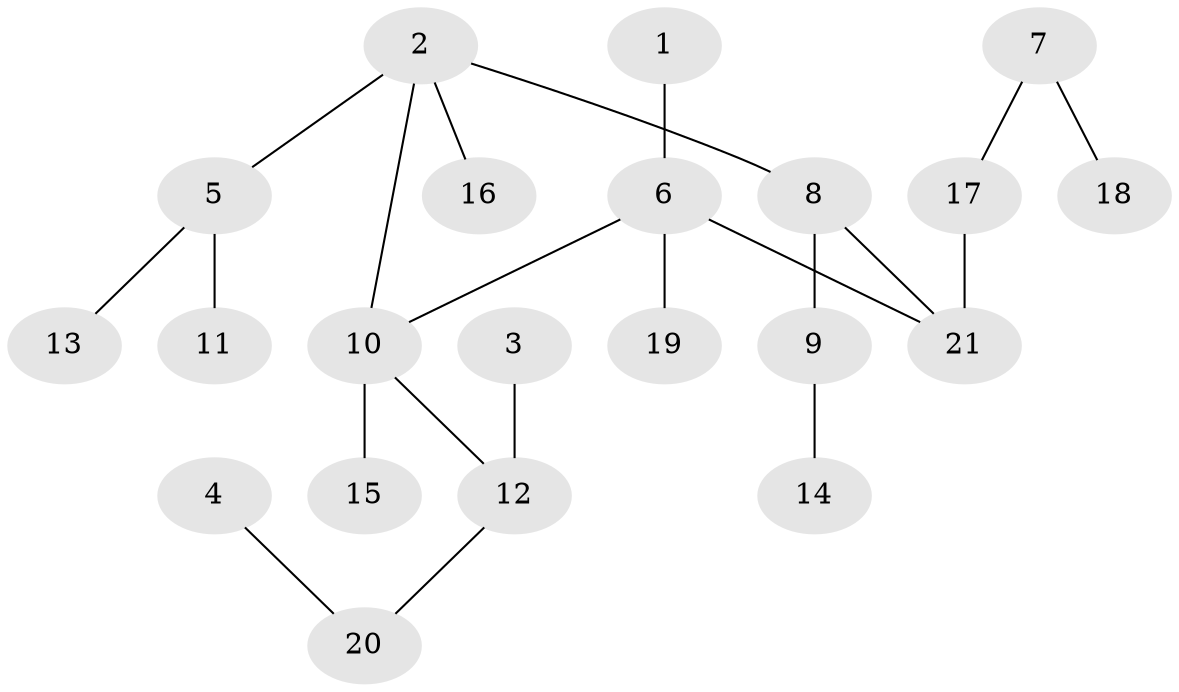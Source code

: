 // original degree distribution, {6: 0.015625, 5: 0.0625, 3: 0.125, 4: 0.03125, 2: 0.328125, 1: 0.4375}
// Generated by graph-tools (version 1.1) at 2025/36/03/04/25 23:36:05]
// undirected, 21 vertices, 21 edges
graph export_dot {
  node [color=gray90,style=filled];
  1;
  2;
  3;
  4;
  5;
  6;
  7;
  8;
  9;
  10;
  11;
  12;
  13;
  14;
  15;
  16;
  17;
  18;
  19;
  20;
  21;
  1 -- 6 [weight=1.0];
  2 -- 5 [weight=1.0];
  2 -- 8 [weight=1.0];
  2 -- 10 [weight=1.0];
  2 -- 16 [weight=1.0];
  3 -- 12 [weight=1.0];
  4 -- 20 [weight=1.0];
  5 -- 11 [weight=1.0];
  5 -- 13 [weight=1.0];
  6 -- 10 [weight=1.0];
  6 -- 19 [weight=1.0];
  6 -- 21 [weight=1.0];
  7 -- 17 [weight=1.0];
  7 -- 18 [weight=1.0];
  8 -- 9 [weight=1.0];
  8 -- 21 [weight=1.0];
  9 -- 14 [weight=1.0];
  10 -- 12 [weight=1.0];
  10 -- 15 [weight=1.0];
  12 -- 20 [weight=1.0];
  17 -- 21 [weight=1.0];
}
